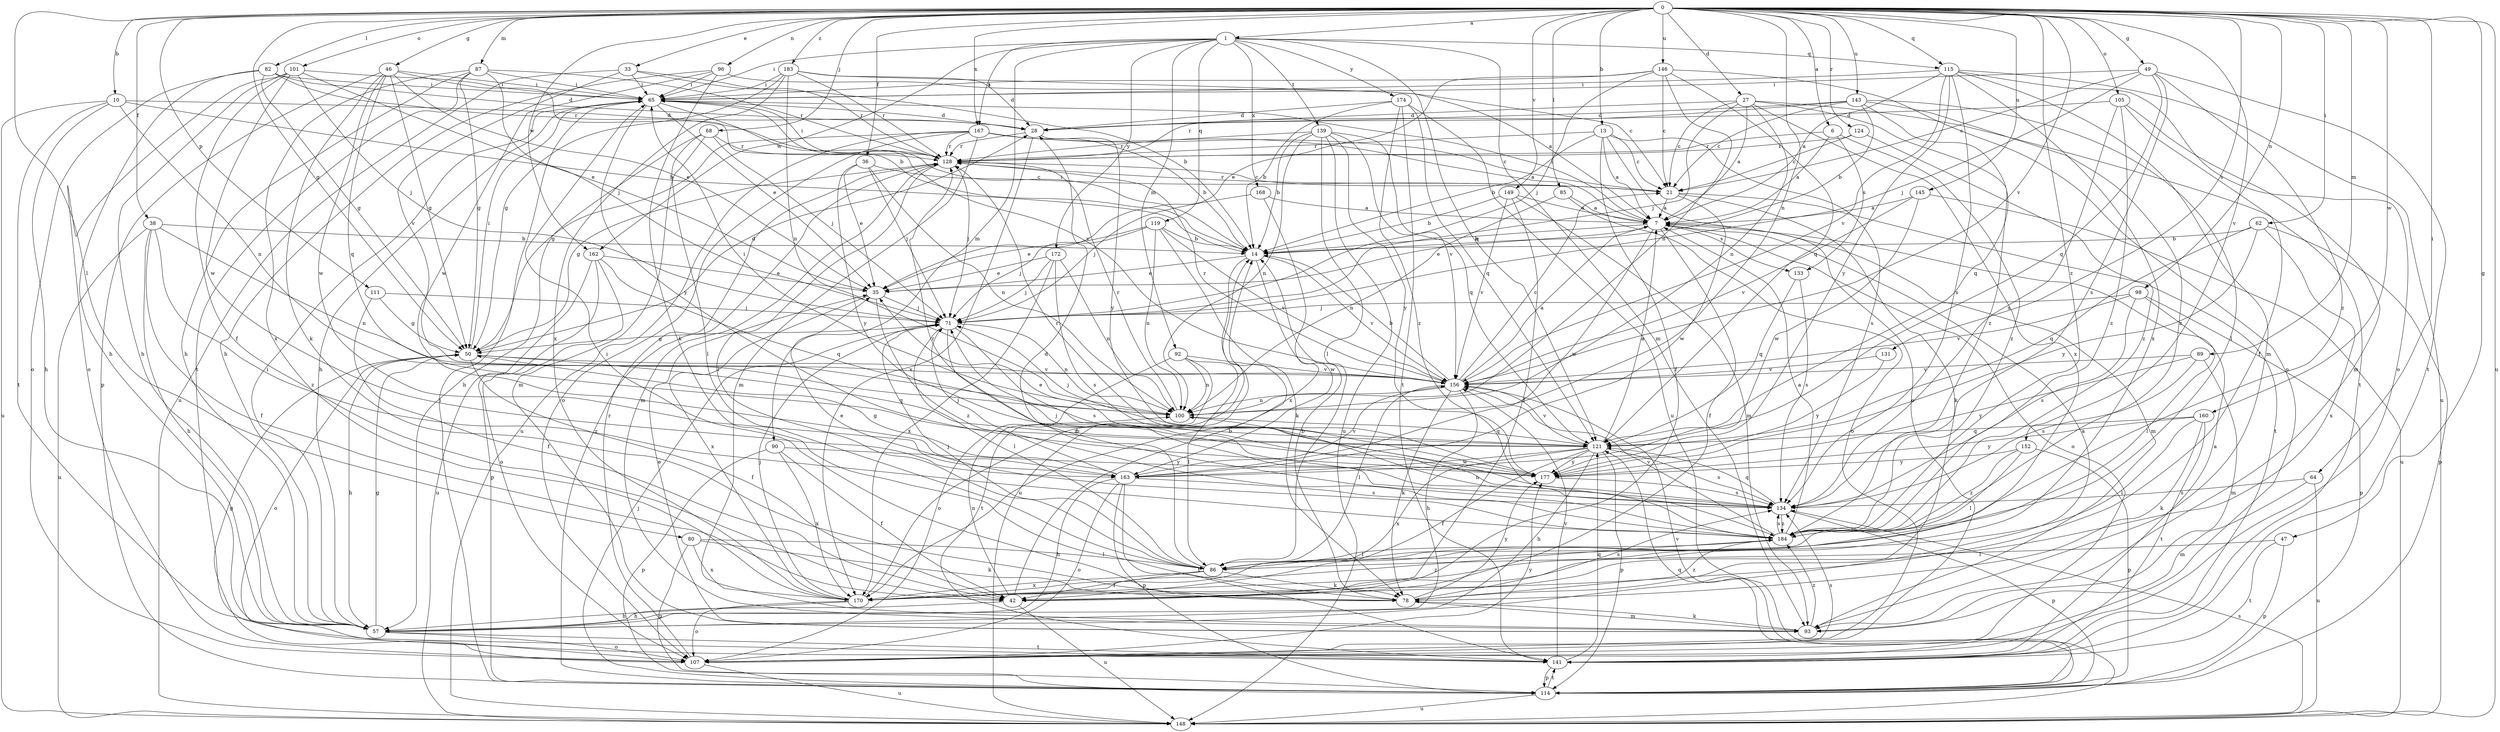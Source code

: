 strict digraph  {
0;
1;
6;
7;
10;
13;
14;
21;
27;
28;
33;
35;
36;
38;
42;
46;
47;
49;
50;
57;
62;
64;
65;
68;
71;
78;
80;
82;
85;
86;
87;
89;
90;
92;
93;
96;
98;
100;
101;
105;
107;
111;
114;
115;
119;
121;
124;
128;
131;
133;
134;
139;
141;
143;
145;
146;
148;
149;
152;
156;
160;
162;
163;
167;
168;
170;
172;
174;
177;
183;
184;
0 -> 1  [label=a];
0 -> 6  [label=a];
0 -> 10  [label=b];
0 -> 13  [label=b];
0 -> 27  [label=d];
0 -> 33  [label=e];
0 -> 36  [label=f];
0 -> 38  [label=f];
0 -> 46  [label=g];
0 -> 47  [label=g];
0 -> 49  [label=g];
0 -> 50  [label=g];
0 -> 62  [label=i];
0 -> 64  [label=i];
0 -> 68  [label=j];
0 -> 80  [label=l];
0 -> 82  [label=l];
0 -> 85  [label=l];
0 -> 87  [label=m];
0 -> 89  [label=m];
0 -> 96  [label=n];
0 -> 98  [label=n];
0 -> 100  [label=n];
0 -> 101  [label=o];
0 -> 105  [label=o];
0 -> 111  [label=p];
0 -> 115  [label=q];
0 -> 124  [label=r];
0 -> 131  [label=s];
0 -> 143  [label=u];
0 -> 145  [label=u];
0 -> 146  [label=u];
0 -> 148  [label=u];
0 -> 149  [label=v];
0 -> 152  [label=v];
0 -> 156  [label=v];
0 -> 160  [label=w];
0 -> 162  [label=w];
0 -> 167  [label=x];
0 -> 183  [label=z];
0 -> 184  [label=z];
1 -> 65  [label=i];
1 -> 90  [label=m];
1 -> 92  [label=m];
1 -> 93  [label=m];
1 -> 115  [label=q];
1 -> 119  [label=q];
1 -> 121  [label=q];
1 -> 139  [label=t];
1 -> 162  [label=w];
1 -> 167  [label=x];
1 -> 168  [label=x];
1 -> 172  [label=y];
1 -> 174  [label=y];
6 -> 7  [label=a];
6 -> 128  [label=r];
6 -> 133  [label=s];
6 -> 184  [label=z];
7 -> 14  [label=b];
7 -> 35  [label=e];
7 -> 42  [label=f];
7 -> 65  [label=i];
7 -> 93  [label=m];
7 -> 107  [label=o];
7 -> 133  [label=s];
7 -> 163  [label=w];
10 -> 14  [label=b];
10 -> 28  [label=d];
10 -> 57  [label=h];
10 -> 100  [label=n];
10 -> 141  [label=t];
10 -> 148  [label=u];
13 -> 7  [label=a];
13 -> 14  [label=b];
13 -> 21  [label=c];
13 -> 42  [label=f];
13 -> 107  [label=o];
13 -> 128  [label=r];
13 -> 134  [label=s];
14 -> 35  [label=e];
14 -> 65  [label=i];
14 -> 148  [label=u];
14 -> 156  [label=v];
14 -> 163  [label=w];
21 -> 7  [label=a];
21 -> 78  [label=k];
21 -> 128  [label=r];
21 -> 141  [label=t];
21 -> 163  [label=w];
27 -> 7  [label=a];
27 -> 21  [label=c];
27 -> 28  [label=d];
27 -> 71  [label=j];
27 -> 100  [label=n];
27 -> 141  [label=t];
27 -> 170  [label=x];
27 -> 184  [label=z];
28 -> 128  [label=r];
28 -> 170  [label=x];
28 -> 177  [label=y];
33 -> 14  [label=b];
33 -> 65  [label=i];
33 -> 128  [label=r];
33 -> 148  [label=u];
33 -> 156  [label=v];
35 -> 71  [label=j];
35 -> 170  [label=x];
35 -> 184  [label=z];
36 -> 21  [label=c];
36 -> 35  [label=e];
36 -> 71  [label=j];
36 -> 100  [label=n];
36 -> 177  [label=y];
38 -> 14  [label=b];
38 -> 42  [label=f];
38 -> 57  [label=h];
38 -> 100  [label=n];
38 -> 148  [label=u];
38 -> 184  [label=z];
42 -> 14  [label=b];
42 -> 57  [label=h];
42 -> 100  [label=n];
42 -> 148  [label=u];
46 -> 14  [label=b];
46 -> 35  [label=e];
46 -> 50  [label=g];
46 -> 65  [label=i];
46 -> 78  [label=k];
46 -> 114  [label=p];
46 -> 121  [label=q];
46 -> 163  [label=w];
47 -> 86  [label=l];
47 -> 114  [label=p];
47 -> 141  [label=t];
49 -> 21  [label=c];
49 -> 65  [label=i];
49 -> 71  [label=j];
49 -> 121  [label=q];
49 -> 134  [label=s];
49 -> 141  [label=t];
49 -> 184  [label=z];
50 -> 28  [label=d];
50 -> 42  [label=f];
50 -> 57  [label=h];
50 -> 65  [label=i];
50 -> 107  [label=o];
50 -> 121  [label=q];
50 -> 156  [label=v];
57 -> 7  [label=a];
57 -> 50  [label=g];
57 -> 65  [label=i];
57 -> 107  [label=o];
57 -> 141  [label=t];
62 -> 14  [label=b];
62 -> 114  [label=p];
62 -> 121  [label=q];
62 -> 170  [label=x];
62 -> 177  [label=y];
64 -> 93  [label=m];
64 -> 134  [label=s];
64 -> 148  [label=u];
65 -> 28  [label=d];
65 -> 35  [label=e];
65 -> 57  [label=h];
65 -> 156  [label=v];
65 -> 177  [label=y];
68 -> 57  [label=h];
68 -> 71  [label=j];
68 -> 86  [label=l];
68 -> 93  [label=m];
68 -> 128  [label=r];
71 -> 50  [label=g];
71 -> 86  [label=l];
71 -> 100  [label=n];
71 -> 134  [label=s];
71 -> 184  [label=z];
78 -> 14  [label=b];
78 -> 65  [label=i];
78 -> 93  [label=m];
78 -> 134  [label=s];
78 -> 177  [label=y];
78 -> 184  [label=z];
80 -> 78  [label=k];
80 -> 86  [label=l];
80 -> 114  [label=p];
80 -> 170  [label=x];
82 -> 28  [label=d];
82 -> 50  [label=g];
82 -> 57  [label=h];
82 -> 65  [label=i];
82 -> 107  [label=o];
82 -> 128  [label=r];
85 -> 7  [label=a];
85 -> 100  [label=n];
85 -> 107  [label=o];
86 -> 28  [label=d];
86 -> 42  [label=f];
86 -> 71  [label=j];
86 -> 78  [label=k];
86 -> 170  [label=x];
87 -> 50  [label=g];
87 -> 57  [label=h];
87 -> 65  [label=i];
87 -> 71  [label=j];
87 -> 128  [label=r];
87 -> 141  [label=t];
87 -> 170  [label=x];
89 -> 93  [label=m];
89 -> 134  [label=s];
89 -> 156  [label=v];
89 -> 177  [label=y];
90 -> 42  [label=f];
90 -> 114  [label=p];
90 -> 170  [label=x];
90 -> 177  [label=y];
92 -> 86  [label=l];
92 -> 100  [label=n];
92 -> 107  [label=o];
92 -> 141  [label=t];
92 -> 156  [label=v];
93 -> 35  [label=e];
93 -> 78  [label=k];
93 -> 184  [label=z];
96 -> 21  [label=c];
96 -> 57  [label=h];
96 -> 65  [label=i];
96 -> 78  [label=k];
96 -> 163  [label=w];
98 -> 71  [label=j];
98 -> 86  [label=l];
98 -> 114  [label=p];
98 -> 134  [label=s];
98 -> 156  [label=v];
100 -> 65  [label=i];
100 -> 121  [label=q];
100 -> 128  [label=r];
101 -> 35  [label=e];
101 -> 42  [label=f];
101 -> 57  [label=h];
101 -> 65  [label=i];
101 -> 71  [label=j];
101 -> 107  [label=o];
101 -> 163  [label=w];
105 -> 28  [label=d];
105 -> 42  [label=f];
105 -> 93  [label=m];
105 -> 134  [label=s];
105 -> 184  [label=z];
107 -> 50  [label=g];
107 -> 128  [label=r];
107 -> 134  [label=s];
107 -> 148  [label=u];
107 -> 177  [label=y];
111 -> 42  [label=f];
111 -> 50  [label=g];
111 -> 71  [label=j];
114 -> 65  [label=i];
114 -> 71  [label=j];
114 -> 121  [label=q];
114 -> 128  [label=r];
114 -> 141  [label=t];
114 -> 148  [label=u];
114 -> 156  [label=v];
115 -> 7  [label=a];
115 -> 65  [label=i];
115 -> 93  [label=m];
115 -> 107  [label=o];
115 -> 134  [label=s];
115 -> 148  [label=u];
115 -> 156  [label=v];
115 -> 170  [label=x];
115 -> 177  [label=y];
119 -> 14  [label=b];
119 -> 35  [label=e];
119 -> 71  [label=j];
119 -> 78  [label=k];
119 -> 100  [label=n];
119 -> 156  [label=v];
121 -> 7  [label=a];
121 -> 42  [label=f];
121 -> 57  [label=h];
121 -> 71  [label=j];
121 -> 114  [label=p];
121 -> 134  [label=s];
121 -> 156  [label=v];
121 -> 163  [label=w];
121 -> 170  [label=x];
121 -> 177  [label=y];
124 -> 21  [label=c];
124 -> 128  [label=r];
124 -> 184  [label=z];
128 -> 21  [label=c];
128 -> 50  [label=g];
128 -> 65  [label=i];
128 -> 71  [label=j];
128 -> 86  [label=l];
128 -> 93  [label=m];
131 -> 156  [label=v];
131 -> 177  [label=y];
133 -> 121  [label=q];
133 -> 134  [label=s];
134 -> 71  [label=j];
134 -> 114  [label=p];
134 -> 121  [label=q];
134 -> 128  [label=r];
134 -> 184  [label=z];
139 -> 14  [label=b];
139 -> 86  [label=l];
139 -> 100  [label=n];
139 -> 121  [label=q];
139 -> 128  [label=r];
139 -> 148  [label=u];
139 -> 156  [label=v];
139 -> 177  [label=y];
141 -> 7  [label=a];
141 -> 114  [label=p];
141 -> 121  [label=q];
141 -> 156  [label=v];
143 -> 14  [label=b];
143 -> 21  [label=c];
143 -> 28  [label=d];
143 -> 86  [label=l];
143 -> 121  [label=q];
143 -> 128  [label=r];
143 -> 184  [label=z];
145 -> 7  [label=a];
145 -> 148  [label=u];
145 -> 156  [label=v];
145 -> 163  [label=w];
146 -> 21  [label=c];
146 -> 35  [label=e];
146 -> 65  [label=i];
146 -> 71  [label=j];
146 -> 100  [label=n];
146 -> 107  [label=o];
146 -> 121  [label=q];
148 -> 134  [label=s];
149 -> 7  [label=a];
149 -> 14  [label=b];
149 -> 42  [label=f];
149 -> 93  [label=m];
149 -> 156  [label=v];
152 -> 86  [label=l];
152 -> 114  [label=p];
152 -> 177  [label=y];
152 -> 184  [label=z];
156 -> 7  [label=a];
156 -> 14  [label=b];
156 -> 21  [label=c];
156 -> 57  [label=h];
156 -> 78  [label=k];
156 -> 86  [label=l];
156 -> 100  [label=n];
156 -> 128  [label=r];
160 -> 78  [label=k];
160 -> 86  [label=l];
160 -> 121  [label=q];
160 -> 141  [label=t];
160 -> 177  [label=y];
162 -> 35  [label=e];
162 -> 107  [label=o];
162 -> 114  [label=p];
162 -> 121  [label=q];
162 -> 148  [label=u];
163 -> 50  [label=g];
163 -> 57  [label=h];
163 -> 71  [label=j];
163 -> 107  [label=o];
163 -> 114  [label=p];
163 -> 134  [label=s];
163 -> 141  [label=t];
163 -> 156  [label=v];
167 -> 7  [label=a];
167 -> 14  [label=b];
167 -> 21  [label=c];
167 -> 50  [label=g];
167 -> 93  [label=m];
167 -> 107  [label=o];
167 -> 128  [label=r];
167 -> 148  [label=u];
168 -> 7  [label=a];
168 -> 71  [label=j];
168 -> 170  [label=x];
170 -> 14  [label=b];
170 -> 57  [label=h];
170 -> 71  [label=j];
170 -> 107  [label=o];
170 -> 184  [label=z];
172 -> 35  [label=e];
172 -> 71  [label=j];
172 -> 100  [label=n];
172 -> 134  [label=s];
172 -> 170  [label=x];
174 -> 14  [label=b];
174 -> 28  [label=d];
174 -> 121  [label=q];
174 -> 141  [label=t];
174 -> 148  [label=u];
174 -> 184  [label=z];
177 -> 35  [label=e];
177 -> 128  [label=r];
177 -> 134  [label=s];
183 -> 7  [label=a];
183 -> 28  [label=d];
183 -> 50  [label=g];
183 -> 65  [label=i];
183 -> 100  [label=n];
183 -> 128  [label=r];
183 -> 170  [label=x];
184 -> 7  [label=a];
184 -> 35  [label=e];
184 -> 86  [label=l];
184 -> 100  [label=n];
184 -> 134  [label=s];
184 -> 156  [label=v];
}
